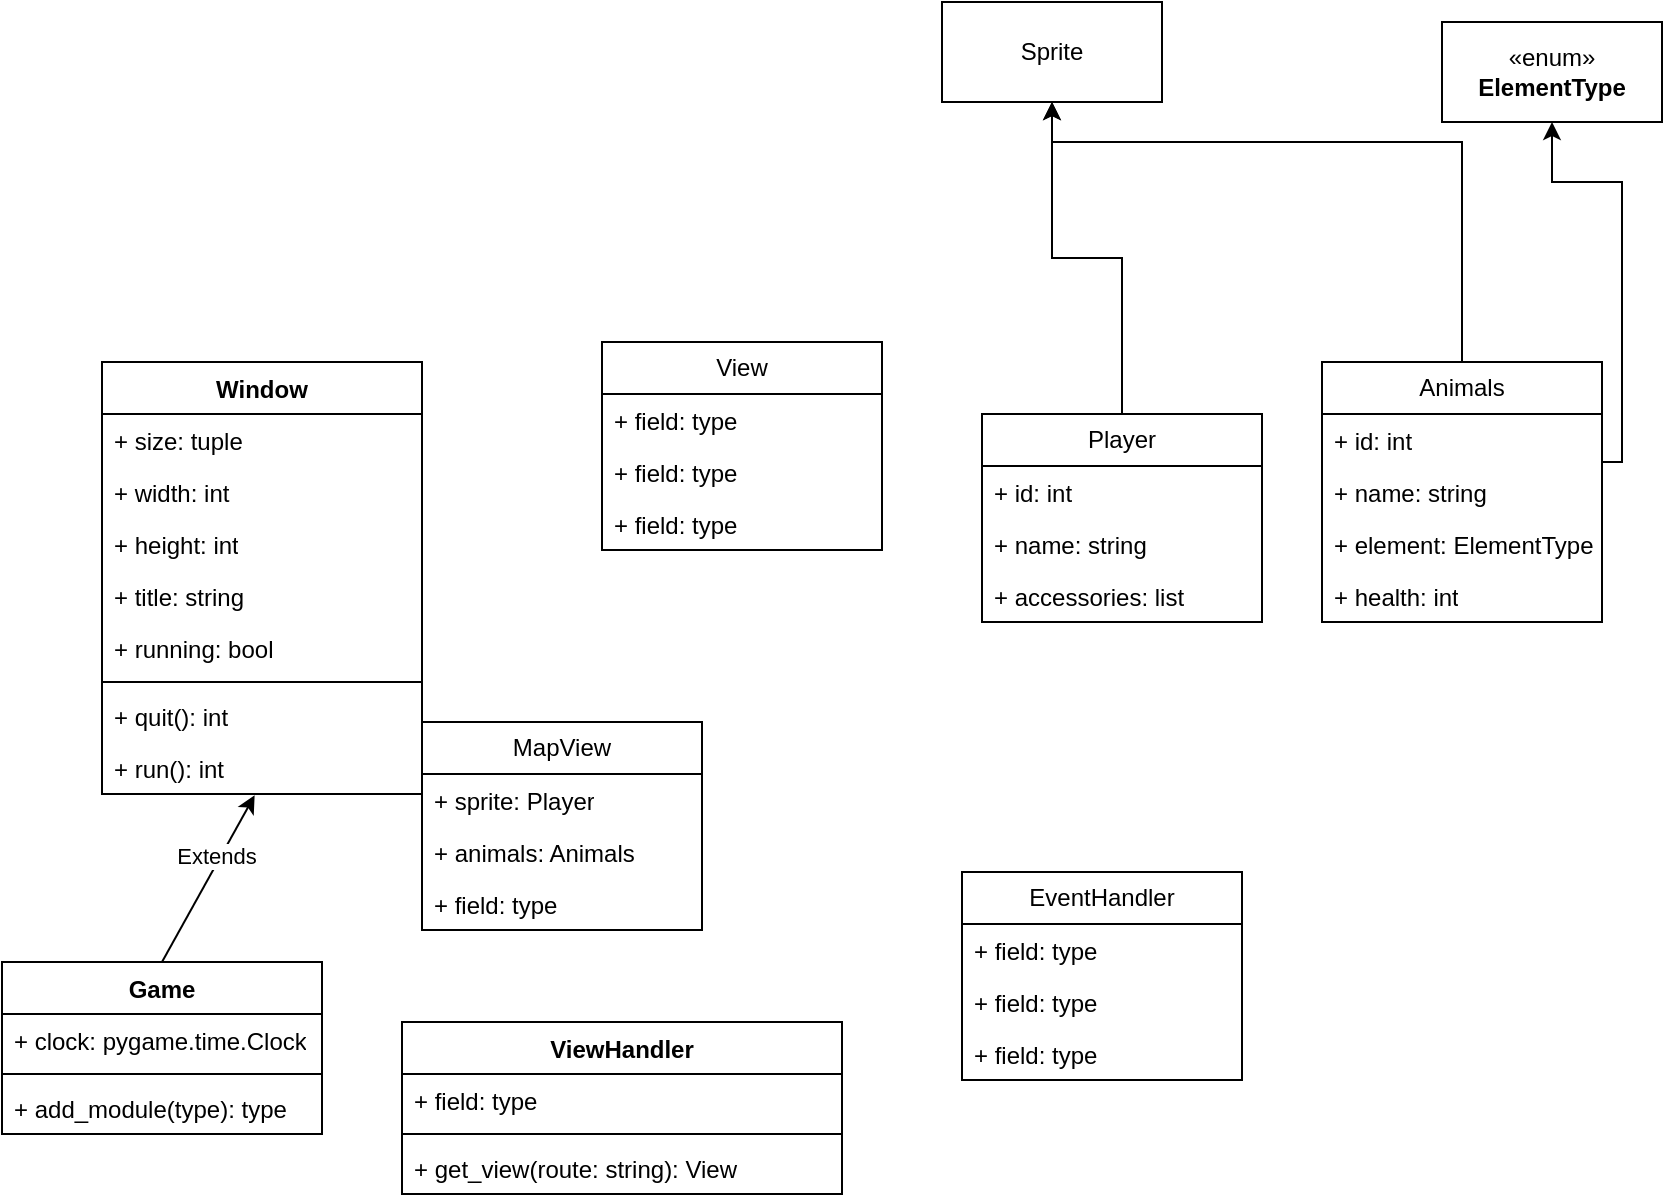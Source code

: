 <mxfile version="24.7.12">
  <diagram id="C5RBs43oDa-KdzZeNtuy" name="Page-1">
    <mxGraphModel dx="2086" dy="772" grid="1" gridSize="10" guides="1" tooltips="1" connect="1" arrows="1" fold="1" page="1" pageScale="1" pageWidth="827" pageHeight="1169" math="0" shadow="0">
      <root>
        <mxCell id="WIyWlLk6GJQsqaUBKTNV-0" />
        <mxCell id="WIyWlLk6GJQsqaUBKTNV-1" parent="WIyWlLk6GJQsqaUBKTNV-0" />
        <mxCell id="Wf7hyPrL2apVzVaOcEOz-33" style="edgeStyle=orthogonalEdgeStyle;rounded=0;orthogonalLoop=1;jettySize=auto;html=1;entryX=0.5;entryY=1;entryDx=0;entryDy=0;" edge="1" parent="WIyWlLk6GJQsqaUBKTNV-1" source="Wf7hyPrL2apVzVaOcEOz-0" target="Wf7hyPrL2apVzVaOcEOz-21">
          <mxGeometry relative="1" as="geometry" />
        </mxCell>
        <mxCell id="Wf7hyPrL2apVzVaOcEOz-0" value="Player" style="swimlane;fontStyle=0;childLayout=stackLayout;horizontal=1;startSize=26;fillColor=none;horizontalStack=0;resizeParent=1;resizeParentMax=0;resizeLast=0;collapsible=1;marginBottom=0;whiteSpace=wrap;html=1;" vertex="1" parent="WIyWlLk6GJQsqaUBKTNV-1">
          <mxGeometry x="470" y="296" width="140" height="104" as="geometry" />
        </mxCell>
        <mxCell id="Wf7hyPrL2apVzVaOcEOz-1" value="+ id: int" style="text;strokeColor=none;fillColor=none;align=left;verticalAlign=top;spacingLeft=4;spacingRight=4;overflow=hidden;rotatable=0;points=[[0,0.5],[1,0.5]];portConstraint=eastwest;whiteSpace=wrap;html=1;" vertex="1" parent="Wf7hyPrL2apVzVaOcEOz-0">
          <mxGeometry y="26" width="140" height="26" as="geometry" />
        </mxCell>
        <mxCell id="Wf7hyPrL2apVzVaOcEOz-2" value="+ name: string" style="text;strokeColor=none;fillColor=none;align=left;verticalAlign=top;spacingLeft=4;spacingRight=4;overflow=hidden;rotatable=0;points=[[0,0.5],[1,0.5]];portConstraint=eastwest;whiteSpace=wrap;html=1;" vertex="1" parent="Wf7hyPrL2apVzVaOcEOz-0">
          <mxGeometry y="52" width="140" height="26" as="geometry" />
        </mxCell>
        <mxCell id="Wf7hyPrL2apVzVaOcEOz-3" value="+ accessories: list" style="text;strokeColor=none;fillColor=none;align=left;verticalAlign=top;spacingLeft=4;spacingRight=4;overflow=hidden;rotatable=0;points=[[0,0.5],[1,0.5]];portConstraint=eastwest;whiteSpace=wrap;html=1;" vertex="1" parent="Wf7hyPrL2apVzVaOcEOz-0">
          <mxGeometry y="78" width="140" height="26" as="geometry" />
        </mxCell>
        <mxCell id="Wf7hyPrL2apVzVaOcEOz-4" value="Window" style="swimlane;fontStyle=1;align=center;verticalAlign=top;childLayout=stackLayout;horizontal=1;startSize=26;horizontalStack=0;resizeParent=1;resizeParentMax=0;resizeLast=0;collapsible=1;marginBottom=0;whiteSpace=wrap;html=1;" vertex="1" parent="WIyWlLk6GJQsqaUBKTNV-1">
          <mxGeometry x="30" y="270" width="160" height="216" as="geometry" />
        </mxCell>
        <mxCell id="Wf7hyPrL2apVzVaOcEOz-5" value="+ size: tuple&lt;br&gt;&lt;div&gt;&lt;br&gt;&lt;/div&gt;" style="text;strokeColor=none;fillColor=none;align=left;verticalAlign=top;spacingLeft=4;spacingRight=4;overflow=hidden;rotatable=0;points=[[0,0.5],[1,0.5]];portConstraint=eastwest;whiteSpace=wrap;html=1;" vertex="1" parent="Wf7hyPrL2apVzVaOcEOz-4">
          <mxGeometry y="26" width="160" height="26" as="geometry" />
        </mxCell>
        <mxCell id="Wf7hyPrL2apVzVaOcEOz-34" value="+ width: int&lt;br&gt;&lt;div&gt;&lt;br&gt;&lt;/div&gt;" style="text;strokeColor=none;fillColor=none;align=left;verticalAlign=top;spacingLeft=4;spacingRight=4;overflow=hidden;rotatable=0;points=[[0,0.5],[1,0.5]];portConstraint=eastwest;whiteSpace=wrap;html=1;" vertex="1" parent="Wf7hyPrL2apVzVaOcEOz-4">
          <mxGeometry y="52" width="160" height="26" as="geometry" />
        </mxCell>
        <mxCell id="Wf7hyPrL2apVzVaOcEOz-35" value="+ height: int&lt;br&gt;&lt;div&gt;&lt;br&gt;&lt;/div&gt;" style="text;strokeColor=none;fillColor=none;align=left;verticalAlign=top;spacingLeft=4;spacingRight=4;overflow=hidden;rotatable=0;points=[[0,0.5],[1,0.5]];portConstraint=eastwest;whiteSpace=wrap;html=1;" vertex="1" parent="Wf7hyPrL2apVzVaOcEOz-4">
          <mxGeometry y="78" width="160" height="26" as="geometry" />
        </mxCell>
        <mxCell id="Wf7hyPrL2apVzVaOcEOz-8" value="+ title: string&lt;br&gt;&lt;div&gt;&lt;br&gt;&lt;/div&gt;" style="text;strokeColor=none;fillColor=none;align=left;verticalAlign=top;spacingLeft=4;spacingRight=4;overflow=hidden;rotatable=0;points=[[0,0.5],[1,0.5]];portConstraint=eastwest;whiteSpace=wrap;html=1;" vertex="1" parent="Wf7hyPrL2apVzVaOcEOz-4">
          <mxGeometry y="104" width="160" height="26" as="geometry" />
        </mxCell>
        <mxCell id="Wf7hyPrL2apVzVaOcEOz-36" value="+ running: bool&lt;br&gt;&lt;div&gt;&lt;br&gt;&lt;/div&gt;" style="text;strokeColor=none;fillColor=none;align=left;verticalAlign=top;spacingLeft=4;spacingRight=4;overflow=hidden;rotatable=0;points=[[0,0.5],[1,0.5]];portConstraint=eastwest;whiteSpace=wrap;html=1;" vertex="1" parent="Wf7hyPrL2apVzVaOcEOz-4">
          <mxGeometry y="130" width="160" height="26" as="geometry" />
        </mxCell>
        <mxCell id="Wf7hyPrL2apVzVaOcEOz-6" value="" style="line;strokeWidth=1;fillColor=none;align=left;verticalAlign=middle;spacingTop=-1;spacingLeft=3;spacingRight=3;rotatable=0;labelPosition=right;points=[];portConstraint=eastwest;strokeColor=inherit;" vertex="1" parent="Wf7hyPrL2apVzVaOcEOz-4">
          <mxGeometry y="156" width="160" height="8" as="geometry" />
        </mxCell>
        <mxCell id="Wf7hyPrL2apVzVaOcEOz-7" value="+ quit(): int" style="text;strokeColor=none;fillColor=none;align=left;verticalAlign=top;spacingLeft=4;spacingRight=4;overflow=hidden;rotatable=0;points=[[0,0.5],[1,0.5]];portConstraint=eastwest;whiteSpace=wrap;html=1;" vertex="1" parent="Wf7hyPrL2apVzVaOcEOz-4">
          <mxGeometry y="164" width="160" height="26" as="geometry" />
        </mxCell>
        <mxCell id="Wf7hyPrL2apVzVaOcEOz-9" value="+ run(): int" style="text;strokeColor=none;fillColor=none;align=left;verticalAlign=top;spacingLeft=4;spacingRight=4;overflow=hidden;rotatable=0;points=[[0,0.5],[1,0.5]];portConstraint=eastwest;whiteSpace=wrap;html=1;" vertex="1" parent="Wf7hyPrL2apVzVaOcEOz-4">
          <mxGeometry y="190" width="160" height="26" as="geometry" />
        </mxCell>
        <mxCell id="Wf7hyPrL2apVzVaOcEOz-10" value="Game" style="swimlane;fontStyle=1;align=center;verticalAlign=top;childLayout=stackLayout;horizontal=1;startSize=26;horizontalStack=0;resizeParent=1;resizeParentMax=0;resizeLast=0;collapsible=1;marginBottom=0;whiteSpace=wrap;html=1;" vertex="1" parent="WIyWlLk6GJQsqaUBKTNV-1">
          <mxGeometry x="-20" y="570" width="160" height="86" as="geometry" />
        </mxCell>
        <mxCell id="Wf7hyPrL2apVzVaOcEOz-11" value="+ clock: pygame.time.Clock" style="text;strokeColor=none;fillColor=none;align=left;verticalAlign=top;spacingLeft=4;spacingRight=4;overflow=hidden;rotatable=0;points=[[0,0.5],[1,0.5]];portConstraint=eastwest;whiteSpace=wrap;html=1;" vertex="1" parent="Wf7hyPrL2apVzVaOcEOz-10">
          <mxGeometry y="26" width="160" height="26" as="geometry" />
        </mxCell>
        <mxCell id="Wf7hyPrL2apVzVaOcEOz-12" value="" style="line;strokeWidth=1;fillColor=none;align=left;verticalAlign=middle;spacingTop=-1;spacingLeft=3;spacingRight=3;rotatable=0;labelPosition=right;points=[];portConstraint=eastwest;strokeColor=inherit;" vertex="1" parent="Wf7hyPrL2apVzVaOcEOz-10">
          <mxGeometry y="52" width="160" height="8" as="geometry" />
        </mxCell>
        <mxCell id="Wf7hyPrL2apVzVaOcEOz-13" value="+ add_module(type): type" style="text;strokeColor=none;fillColor=none;align=left;verticalAlign=top;spacingLeft=4;spacingRight=4;overflow=hidden;rotatable=0;points=[[0,0.5],[1,0.5]];portConstraint=eastwest;whiteSpace=wrap;html=1;" vertex="1" parent="Wf7hyPrL2apVzVaOcEOz-10">
          <mxGeometry y="60" width="160" height="26" as="geometry" />
        </mxCell>
        <mxCell id="Wf7hyPrL2apVzVaOcEOz-15" value="" style="endArrow=classic;html=1;rounded=0;entryX=0.477;entryY=1.025;entryDx=0;entryDy=0;entryPerimeter=0;exitX=0.5;exitY=0;exitDx=0;exitDy=0;" edge="1" parent="WIyWlLk6GJQsqaUBKTNV-1" source="Wf7hyPrL2apVzVaOcEOz-10" target="Wf7hyPrL2apVzVaOcEOz-9">
          <mxGeometry width="50" height="50" relative="1" as="geometry">
            <mxPoint x="360" y="530" as="sourcePoint" />
            <mxPoint x="170" y="430" as="targetPoint" />
          </mxGeometry>
        </mxCell>
        <mxCell id="Wf7hyPrL2apVzVaOcEOz-16" value="Extends" style="edgeLabel;html=1;align=center;verticalAlign=middle;resizable=0;points=[];" vertex="1" connectable="0" parent="Wf7hyPrL2apVzVaOcEOz-15">
          <mxGeometry x="0.249" y="3" relative="1" as="geometry">
            <mxPoint as="offset" />
          </mxGeometry>
        </mxCell>
        <mxCell id="Wf7hyPrL2apVzVaOcEOz-17" value="MapView" style="swimlane;fontStyle=0;childLayout=stackLayout;horizontal=1;startSize=26;fillColor=none;horizontalStack=0;resizeParent=1;resizeParentMax=0;resizeLast=0;collapsible=1;marginBottom=0;whiteSpace=wrap;html=1;" vertex="1" parent="WIyWlLk6GJQsqaUBKTNV-1">
          <mxGeometry x="190" y="450" width="140" height="104" as="geometry" />
        </mxCell>
        <mxCell id="Wf7hyPrL2apVzVaOcEOz-18" value="+ sprite: Player" style="text;strokeColor=none;fillColor=none;align=left;verticalAlign=top;spacingLeft=4;spacingRight=4;overflow=hidden;rotatable=0;points=[[0,0.5],[1,0.5]];portConstraint=eastwest;whiteSpace=wrap;html=1;" vertex="1" parent="Wf7hyPrL2apVzVaOcEOz-17">
          <mxGeometry y="26" width="140" height="26" as="geometry" />
        </mxCell>
        <mxCell id="Wf7hyPrL2apVzVaOcEOz-19" value="+ animals: Animals" style="text;strokeColor=none;fillColor=none;align=left;verticalAlign=top;spacingLeft=4;spacingRight=4;overflow=hidden;rotatable=0;points=[[0,0.5],[1,0.5]];portConstraint=eastwest;whiteSpace=wrap;html=1;" vertex="1" parent="Wf7hyPrL2apVzVaOcEOz-17">
          <mxGeometry y="52" width="140" height="26" as="geometry" />
        </mxCell>
        <mxCell id="Wf7hyPrL2apVzVaOcEOz-20" value="+ field: type" style="text;strokeColor=none;fillColor=none;align=left;verticalAlign=top;spacingLeft=4;spacingRight=4;overflow=hidden;rotatable=0;points=[[0,0.5],[1,0.5]];portConstraint=eastwest;whiteSpace=wrap;html=1;" vertex="1" parent="Wf7hyPrL2apVzVaOcEOz-17">
          <mxGeometry y="78" width="140" height="26" as="geometry" />
        </mxCell>
        <mxCell id="Wf7hyPrL2apVzVaOcEOz-21" value="Sprite" style="html=1;whiteSpace=wrap;" vertex="1" parent="WIyWlLk6GJQsqaUBKTNV-1">
          <mxGeometry x="450" y="90" width="110" height="50" as="geometry" />
        </mxCell>
        <mxCell id="Wf7hyPrL2apVzVaOcEOz-29" style="edgeStyle=orthogonalEdgeStyle;rounded=0;orthogonalLoop=1;jettySize=auto;html=1;exitX=1;exitY=0.5;exitDx=0;exitDy=0;entryX=0.5;entryY=1;entryDx=0;entryDy=0;" edge="1" parent="WIyWlLk6GJQsqaUBKTNV-1" source="Wf7hyPrL2apVzVaOcEOz-27" target="Wf7hyPrL2apVzVaOcEOz-28">
          <mxGeometry relative="1" as="geometry">
            <Array as="points">
              <mxPoint x="780" y="320" />
              <mxPoint x="790" y="320" />
              <mxPoint x="790" y="180" />
              <mxPoint x="755" y="180" />
            </Array>
          </mxGeometry>
        </mxCell>
        <mxCell id="Wf7hyPrL2apVzVaOcEOz-30" style="edgeStyle=orthogonalEdgeStyle;rounded=0;orthogonalLoop=1;jettySize=auto;html=1;exitX=0.5;exitY=0;exitDx=0;exitDy=0;entryX=0.5;entryY=1;entryDx=0;entryDy=0;" edge="1" parent="WIyWlLk6GJQsqaUBKTNV-1" source="Wf7hyPrL2apVzVaOcEOz-24" target="Wf7hyPrL2apVzVaOcEOz-21">
          <mxGeometry relative="1" as="geometry">
            <Array as="points">
              <mxPoint x="710" y="160" />
              <mxPoint x="505" y="160" />
            </Array>
          </mxGeometry>
        </mxCell>
        <mxCell id="Wf7hyPrL2apVzVaOcEOz-24" value="Animals" style="swimlane;fontStyle=0;childLayout=stackLayout;horizontal=1;startSize=26;fillColor=none;horizontalStack=0;resizeParent=1;resizeParentMax=0;resizeLast=0;collapsible=1;marginBottom=0;whiteSpace=wrap;html=1;" vertex="1" parent="WIyWlLk6GJQsqaUBKTNV-1">
          <mxGeometry x="640" y="270" width="140" height="130" as="geometry" />
        </mxCell>
        <mxCell id="Wf7hyPrL2apVzVaOcEOz-25" value="+ id: int" style="text;strokeColor=none;fillColor=none;align=left;verticalAlign=top;spacingLeft=4;spacingRight=4;overflow=hidden;rotatable=0;points=[[0,0.5],[1,0.5]];portConstraint=eastwest;whiteSpace=wrap;html=1;" vertex="1" parent="Wf7hyPrL2apVzVaOcEOz-24">
          <mxGeometry y="26" width="140" height="26" as="geometry" />
        </mxCell>
        <mxCell id="Wf7hyPrL2apVzVaOcEOz-26" value="+ name: string" style="text;strokeColor=none;fillColor=none;align=left;verticalAlign=top;spacingLeft=4;spacingRight=4;overflow=hidden;rotatable=0;points=[[0,0.5],[1,0.5]];portConstraint=eastwest;whiteSpace=wrap;html=1;" vertex="1" parent="Wf7hyPrL2apVzVaOcEOz-24">
          <mxGeometry y="52" width="140" height="26" as="geometry" />
        </mxCell>
        <mxCell id="Wf7hyPrL2apVzVaOcEOz-27" value="+ element: ElementType" style="text;strokeColor=none;fillColor=none;align=left;verticalAlign=top;spacingLeft=4;spacingRight=4;overflow=hidden;rotatable=0;points=[[0,0.5],[1,0.5]];portConstraint=eastwest;whiteSpace=wrap;html=1;" vertex="1" parent="Wf7hyPrL2apVzVaOcEOz-24">
          <mxGeometry y="78" width="140" height="26" as="geometry" />
        </mxCell>
        <mxCell id="Wf7hyPrL2apVzVaOcEOz-31" value="+ health: int" style="text;strokeColor=none;fillColor=none;align=left;verticalAlign=top;spacingLeft=4;spacingRight=4;overflow=hidden;rotatable=0;points=[[0,0.5],[1,0.5]];portConstraint=eastwest;whiteSpace=wrap;html=1;" vertex="1" parent="Wf7hyPrL2apVzVaOcEOz-24">
          <mxGeometry y="104" width="140" height="26" as="geometry" />
        </mxCell>
        <mxCell id="Wf7hyPrL2apVzVaOcEOz-28" value="«enum»&lt;br&gt;&lt;b&gt;ElementType&lt;/b&gt;" style="html=1;whiteSpace=wrap;" vertex="1" parent="WIyWlLk6GJQsqaUBKTNV-1">
          <mxGeometry x="700" y="100" width="110" height="50" as="geometry" />
        </mxCell>
        <mxCell id="Wf7hyPrL2apVzVaOcEOz-37" value="EventHandler" style="swimlane;fontStyle=0;childLayout=stackLayout;horizontal=1;startSize=26;fillColor=none;horizontalStack=0;resizeParent=1;resizeParentMax=0;resizeLast=0;collapsible=1;marginBottom=0;whiteSpace=wrap;html=1;" vertex="1" parent="WIyWlLk6GJQsqaUBKTNV-1">
          <mxGeometry x="460" y="525" width="140" height="104" as="geometry" />
        </mxCell>
        <mxCell id="Wf7hyPrL2apVzVaOcEOz-38" value="+ field: type" style="text;strokeColor=none;fillColor=none;align=left;verticalAlign=top;spacingLeft=4;spacingRight=4;overflow=hidden;rotatable=0;points=[[0,0.5],[1,0.5]];portConstraint=eastwest;whiteSpace=wrap;html=1;" vertex="1" parent="Wf7hyPrL2apVzVaOcEOz-37">
          <mxGeometry y="26" width="140" height="26" as="geometry" />
        </mxCell>
        <mxCell id="Wf7hyPrL2apVzVaOcEOz-39" value="+ field: type" style="text;strokeColor=none;fillColor=none;align=left;verticalAlign=top;spacingLeft=4;spacingRight=4;overflow=hidden;rotatable=0;points=[[0,0.5],[1,0.5]];portConstraint=eastwest;whiteSpace=wrap;html=1;" vertex="1" parent="Wf7hyPrL2apVzVaOcEOz-37">
          <mxGeometry y="52" width="140" height="26" as="geometry" />
        </mxCell>
        <mxCell id="Wf7hyPrL2apVzVaOcEOz-40" value="+ field: type" style="text;strokeColor=none;fillColor=none;align=left;verticalAlign=top;spacingLeft=4;spacingRight=4;overflow=hidden;rotatable=0;points=[[0,0.5],[1,0.5]];portConstraint=eastwest;whiteSpace=wrap;html=1;" vertex="1" parent="Wf7hyPrL2apVzVaOcEOz-37">
          <mxGeometry y="78" width="140" height="26" as="geometry" />
        </mxCell>
        <mxCell id="Wf7hyPrL2apVzVaOcEOz-41" value="ViewHandler" style="swimlane;fontStyle=1;align=center;verticalAlign=top;childLayout=stackLayout;horizontal=1;startSize=26;horizontalStack=0;resizeParent=1;resizeParentMax=0;resizeLast=0;collapsible=1;marginBottom=0;whiteSpace=wrap;html=1;" vertex="1" parent="WIyWlLk6GJQsqaUBKTNV-1">
          <mxGeometry x="180" y="600" width="220" height="86" as="geometry" />
        </mxCell>
        <mxCell id="Wf7hyPrL2apVzVaOcEOz-42" value="+ field: type" style="text;strokeColor=none;fillColor=none;align=left;verticalAlign=top;spacingLeft=4;spacingRight=4;overflow=hidden;rotatable=0;points=[[0,0.5],[1,0.5]];portConstraint=eastwest;whiteSpace=wrap;html=1;" vertex="1" parent="Wf7hyPrL2apVzVaOcEOz-41">
          <mxGeometry y="26" width="220" height="26" as="geometry" />
        </mxCell>
        <mxCell id="Wf7hyPrL2apVzVaOcEOz-43" value="" style="line;strokeWidth=1;fillColor=none;align=left;verticalAlign=middle;spacingTop=-1;spacingLeft=3;spacingRight=3;rotatable=0;labelPosition=right;points=[];portConstraint=eastwest;strokeColor=inherit;" vertex="1" parent="Wf7hyPrL2apVzVaOcEOz-41">
          <mxGeometry y="52" width="220" height="8" as="geometry" />
        </mxCell>
        <mxCell id="Wf7hyPrL2apVzVaOcEOz-44" value="+ get_view(route: string): View" style="text;strokeColor=none;fillColor=none;align=left;verticalAlign=top;spacingLeft=4;spacingRight=4;overflow=hidden;rotatable=0;points=[[0,0.5],[1,0.5]];portConstraint=eastwest;whiteSpace=wrap;html=1;" vertex="1" parent="Wf7hyPrL2apVzVaOcEOz-41">
          <mxGeometry y="60" width="220" height="26" as="geometry" />
        </mxCell>
        <mxCell id="Wf7hyPrL2apVzVaOcEOz-45" value="View" style="swimlane;fontStyle=0;childLayout=stackLayout;horizontal=1;startSize=26;fillColor=none;horizontalStack=0;resizeParent=1;resizeParentMax=0;resizeLast=0;collapsible=1;marginBottom=0;whiteSpace=wrap;html=1;" vertex="1" parent="WIyWlLk6GJQsqaUBKTNV-1">
          <mxGeometry x="280" y="260" width="140" height="104" as="geometry" />
        </mxCell>
        <mxCell id="Wf7hyPrL2apVzVaOcEOz-46" value="+ field: type" style="text;strokeColor=none;fillColor=none;align=left;verticalAlign=top;spacingLeft=4;spacingRight=4;overflow=hidden;rotatable=0;points=[[0,0.5],[1,0.5]];portConstraint=eastwest;whiteSpace=wrap;html=1;" vertex="1" parent="Wf7hyPrL2apVzVaOcEOz-45">
          <mxGeometry y="26" width="140" height="26" as="geometry" />
        </mxCell>
        <mxCell id="Wf7hyPrL2apVzVaOcEOz-47" value="+ field: type" style="text;strokeColor=none;fillColor=none;align=left;verticalAlign=top;spacingLeft=4;spacingRight=4;overflow=hidden;rotatable=0;points=[[0,0.5],[1,0.5]];portConstraint=eastwest;whiteSpace=wrap;html=1;" vertex="1" parent="Wf7hyPrL2apVzVaOcEOz-45">
          <mxGeometry y="52" width="140" height="26" as="geometry" />
        </mxCell>
        <mxCell id="Wf7hyPrL2apVzVaOcEOz-48" value="+ field: type" style="text;strokeColor=none;fillColor=none;align=left;verticalAlign=top;spacingLeft=4;spacingRight=4;overflow=hidden;rotatable=0;points=[[0,0.5],[1,0.5]];portConstraint=eastwest;whiteSpace=wrap;html=1;" vertex="1" parent="Wf7hyPrL2apVzVaOcEOz-45">
          <mxGeometry y="78" width="140" height="26" as="geometry" />
        </mxCell>
      </root>
    </mxGraphModel>
  </diagram>
</mxfile>

